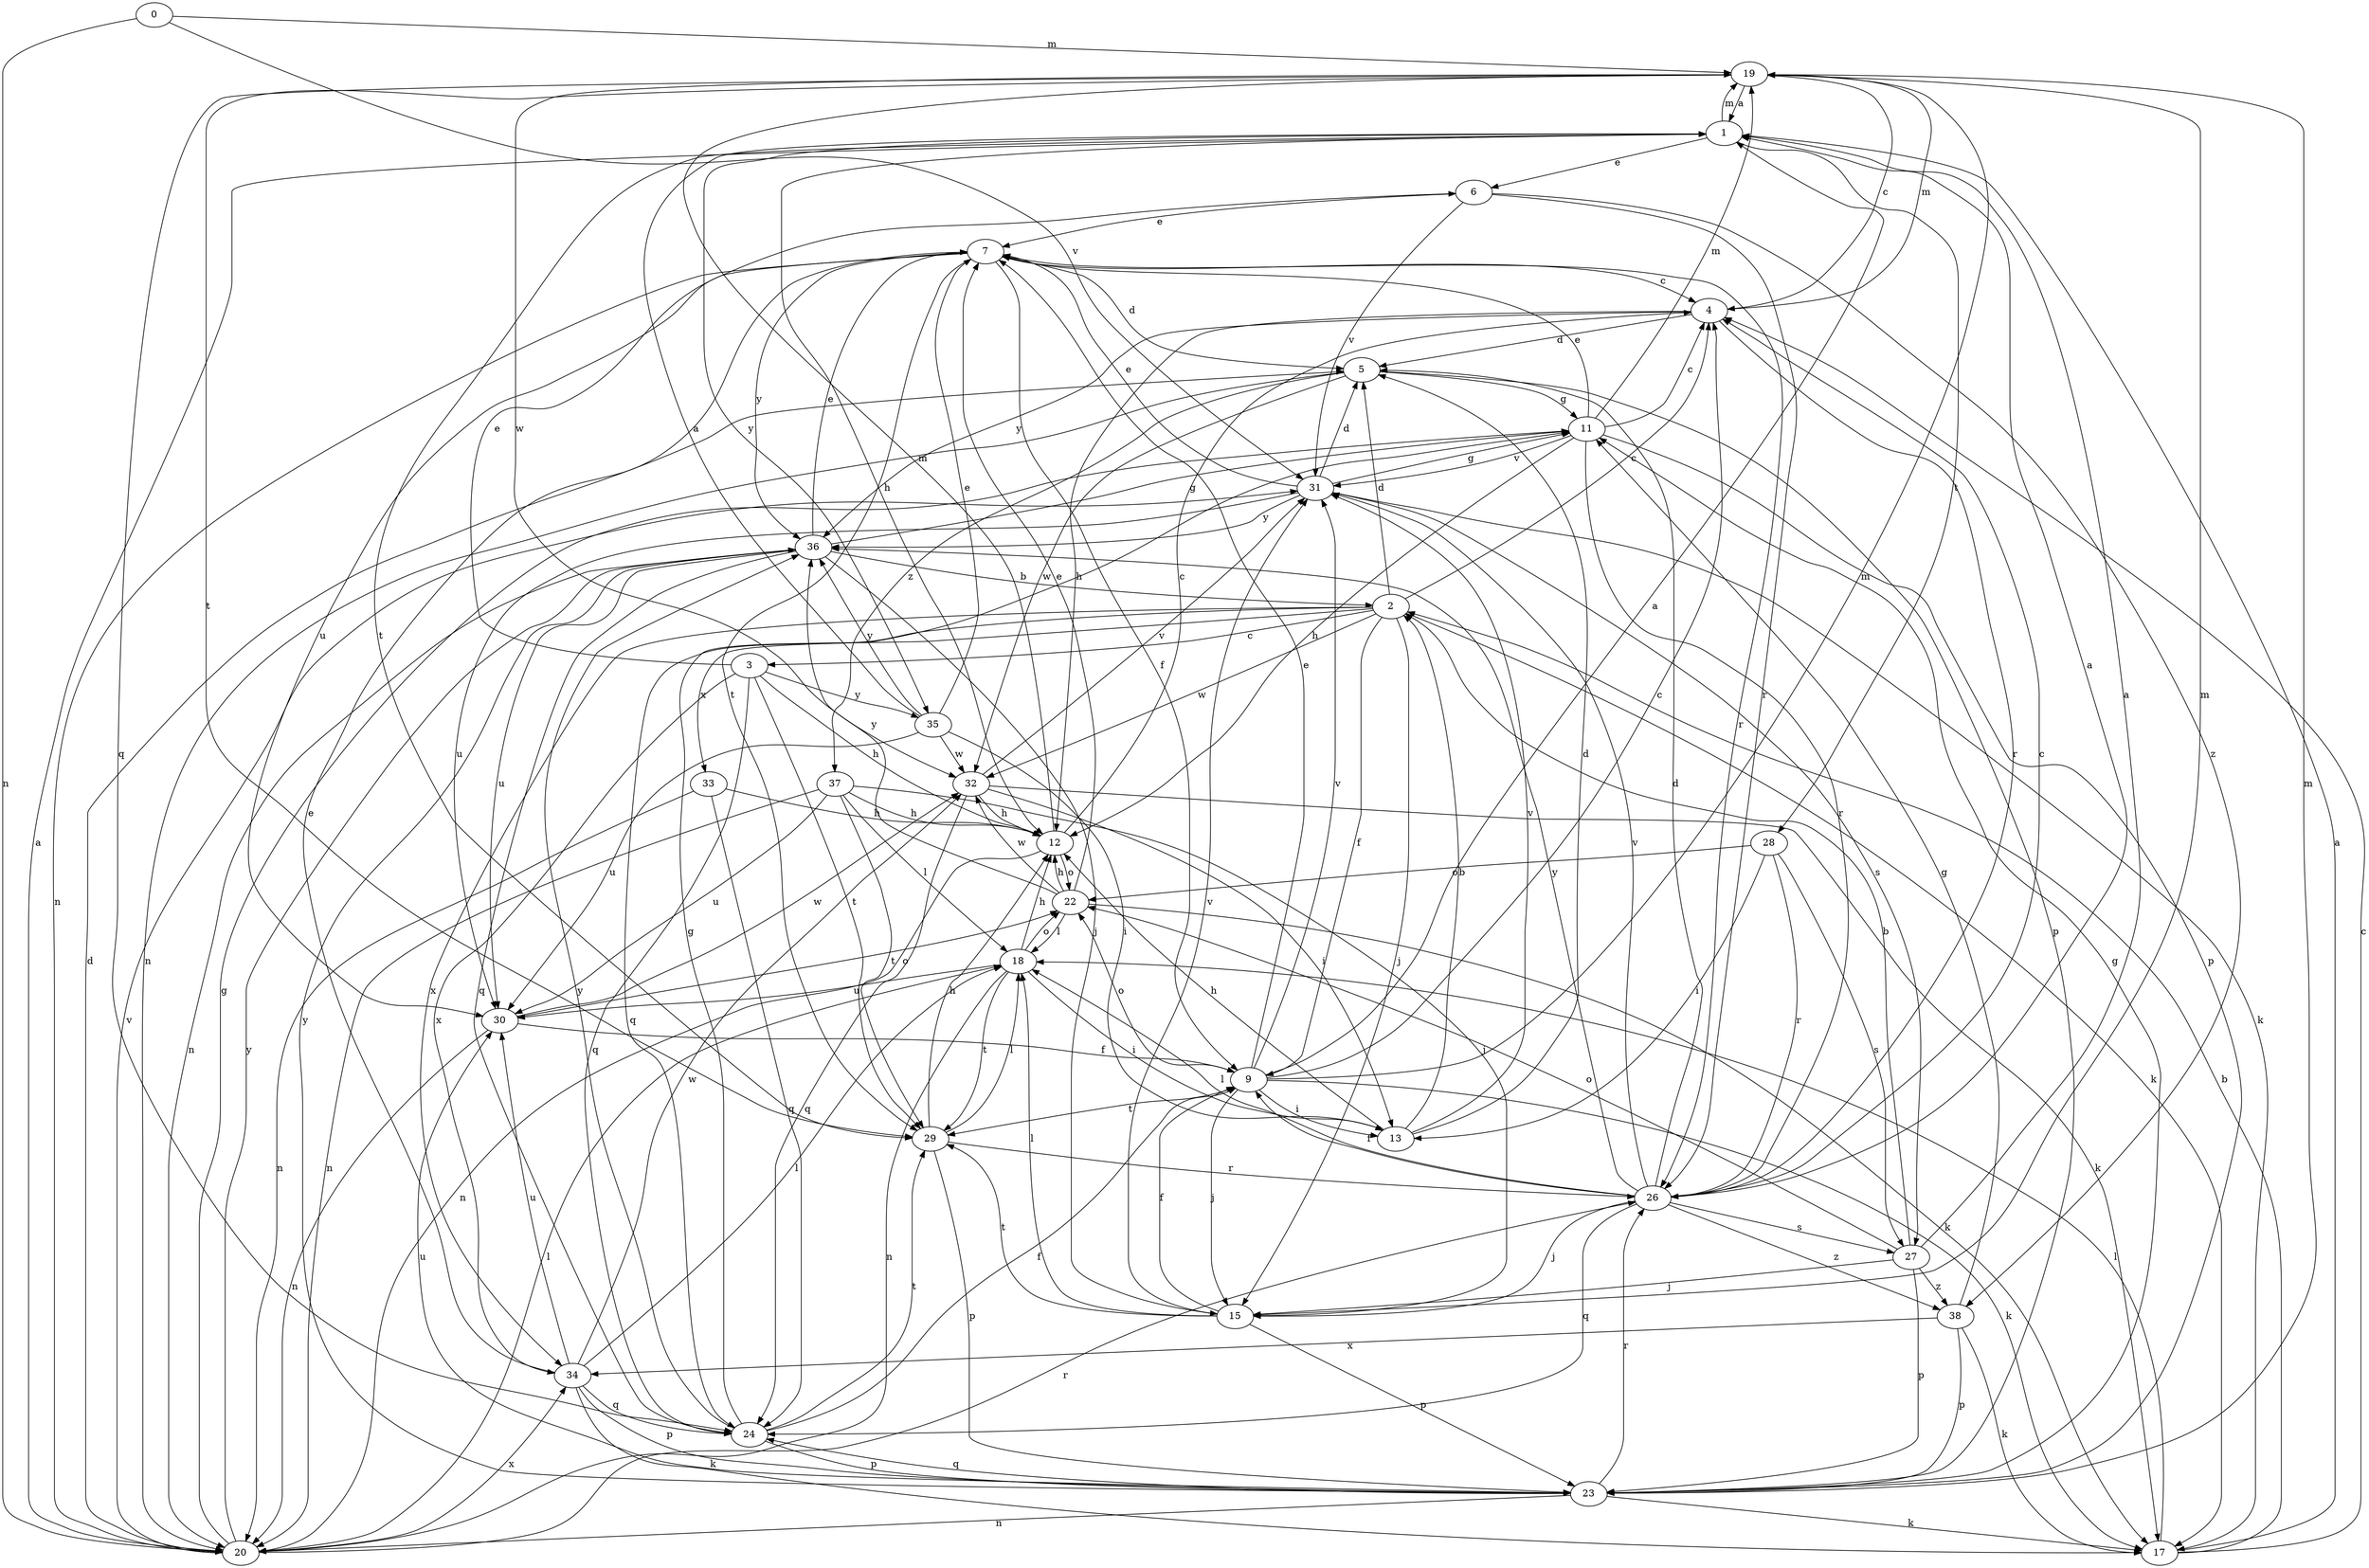 strict digraph  {
0;
1;
2;
3;
4;
5;
6;
7;
9;
11;
12;
13;
15;
17;
18;
19;
20;
22;
23;
24;
26;
27;
28;
29;
30;
31;
32;
33;
34;
35;
36;
37;
38;
0 -> 19  [label=m];
0 -> 20  [label=n];
0 -> 31  [label=v];
1 -> 6  [label=e];
1 -> 12  [label=h];
1 -> 19  [label=m];
1 -> 28  [label=t];
1 -> 29  [label=t];
1 -> 35  [label=y];
2 -> 3  [label=c];
2 -> 4  [label=c];
2 -> 5  [label=d];
2 -> 9  [label=f];
2 -> 15  [label=j];
2 -> 17  [label=k];
2 -> 24  [label=q];
2 -> 32  [label=w];
2 -> 33  [label=x];
2 -> 34  [label=x];
3 -> 6  [label=e];
3 -> 12  [label=h];
3 -> 24  [label=q];
3 -> 29  [label=t];
3 -> 34  [label=x];
3 -> 35  [label=y];
4 -> 5  [label=d];
4 -> 12  [label=h];
4 -> 19  [label=m];
4 -> 26  [label=r];
4 -> 36  [label=y];
5 -> 11  [label=g];
5 -> 20  [label=n];
5 -> 23  [label=p];
5 -> 32  [label=w];
5 -> 37  [label=z];
6 -> 7  [label=e];
6 -> 26  [label=r];
6 -> 31  [label=v];
6 -> 38  [label=z];
7 -> 4  [label=c];
7 -> 5  [label=d];
7 -> 9  [label=f];
7 -> 20  [label=n];
7 -> 26  [label=r];
7 -> 29  [label=t];
7 -> 30  [label=u];
7 -> 36  [label=y];
9 -> 1  [label=a];
9 -> 4  [label=c];
9 -> 7  [label=e];
9 -> 13  [label=i];
9 -> 15  [label=j];
9 -> 17  [label=k];
9 -> 19  [label=m];
9 -> 22  [label=o];
9 -> 29  [label=t];
9 -> 31  [label=v];
11 -> 4  [label=c];
11 -> 7  [label=e];
11 -> 12  [label=h];
11 -> 19  [label=m];
11 -> 23  [label=p];
11 -> 26  [label=r];
11 -> 31  [label=v];
12 -> 4  [label=c];
12 -> 19  [label=m];
12 -> 20  [label=n];
12 -> 22  [label=o];
13 -> 2  [label=b];
13 -> 5  [label=d];
13 -> 12  [label=h];
13 -> 31  [label=v];
15 -> 9  [label=f];
15 -> 18  [label=l];
15 -> 19  [label=m];
15 -> 23  [label=p];
15 -> 29  [label=t];
15 -> 31  [label=v];
17 -> 1  [label=a];
17 -> 2  [label=b];
17 -> 4  [label=c];
17 -> 18  [label=l];
18 -> 12  [label=h];
18 -> 13  [label=i];
18 -> 20  [label=n];
18 -> 22  [label=o];
18 -> 29  [label=t];
18 -> 30  [label=u];
19 -> 1  [label=a];
19 -> 4  [label=c];
19 -> 24  [label=q];
19 -> 29  [label=t];
19 -> 32  [label=w];
20 -> 1  [label=a];
20 -> 5  [label=d];
20 -> 11  [label=g];
20 -> 18  [label=l];
20 -> 26  [label=r];
20 -> 31  [label=v];
20 -> 34  [label=x];
20 -> 36  [label=y];
22 -> 7  [label=e];
22 -> 12  [label=h];
22 -> 17  [label=k];
22 -> 18  [label=l];
22 -> 32  [label=w];
22 -> 36  [label=y];
23 -> 11  [label=g];
23 -> 17  [label=k];
23 -> 19  [label=m];
23 -> 20  [label=n];
23 -> 24  [label=q];
23 -> 26  [label=r];
23 -> 30  [label=u];
23 -> 36  [label=y];
24 -> 9  [label=f];
24 -> 11  [label=g];
24 -> 23  [label=p];
24 -> 29  [label=t];
24 -> 36  [label=y];
26 -> 1  [label=a];
26 -> 4  [label=c];
26 -> 5  [label=d];
26 -> 9  [label=f];
26 -> 15  [label=j];
26 -> 18  [label=l];
26 -> 24  [label=q];
26 -> 27  [label=s];
26 -> 31  [label=v];
26 -> 36  [label=y];
26 -> 38  [label=z];
27 -> 1  [label=a];
27 -> 2  [label=b];
27 -> 15  [label=j];
27 -> 22  [label=o];
27 -> 23  [label=p];
27 -> 38  [label=z];
28 -> 13  [label=i];
28 -> 22  [label=o];
28 -> 26  [label=r];
28 -> 27  [label=s];
29 -> 12  [label=h];
29 -> 18  [label=l];
29 -> 23  [label=p];
29 -> 26  [label=r];
30 -> 9  [label=f];
30 -> 20  [label=n];
30 -> 22  [label=o];
30 -> 32  [label=w];
31 -> 5  [label=d];
31 -> 7  [label=e];
31 -> 11  [label=g];
31 -> 17  [label=k];
31 -> 27  [label=s];
31 -> 30  [label=u];
31 -> 36  [label=y];
32 -> 12  [label=h];
32 -> 13  [label=i];
32 -> 17  [label=k];
32 -> 24  [label=q];
32 -> 31  [label=v];
33 -> 12  [label=h];
33 -> 20  [label=n];
33 -> 24  [label=q];
34 -> 7  [label=e];
34 -> 17  [label=k];
34 -> 18  [label=l];
34 -> 23  [label=p];
34 -> 24  [label=q];
34 -> 30  [label=u];
34 -> 32  [label=w];
35 -> 1  [label=a];
35 -> 7  [label=e];
35 -> 13  [label=i];
35 -> 30  [label=u];
35 -> 32  [label=w];
35 -> 36  [label=y];
36 -> 2  [label=b];
36 -> 7  [label=e];
36 -> 11  [label=g];
36 -> 15  [label=j];
36 -> 20  [label=n];
36 -> 24  [label=q];
36 -> 30  [label=u];
37 -> 12  [label=h];
37 -> 15  [label=j];
37 -> 18  [label=l];
37 -> 20  [label=n];
37 -> 29  [label=t];
37 -> 30  [label=u];
38 -> 11  [label=g];
38 -> 17  [label=k];
38 -> 23  [label=p];
38 -> 34  [label=x];
}

